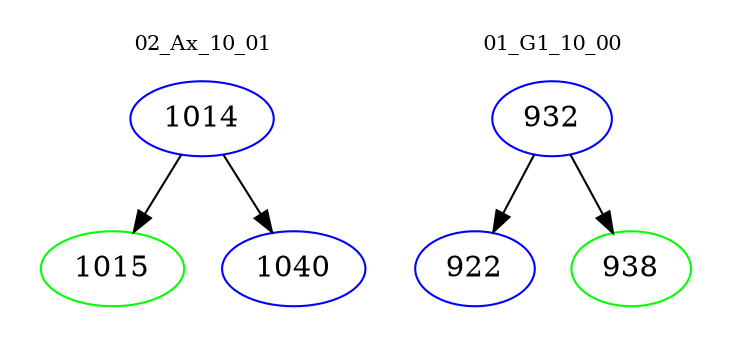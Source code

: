 digraph{
subgraph cluster_0 {
color = white
label = "02_Ax_10_01";
fontsize=10;
T0_1014 [label="1014", color="blue"]
T0_1014 -> T0_1015 [color="black"]
T0_1015 [label="1015", color="green"]
T0_1014 -> T0_1040 [color="black"]
T0_1040 [label="1040", color="blue"]
}
subgraph cluster_1 {
color = white
label = "01_G1_10_00";
fontsize=10;
T1_932 [label="932", color="blue"]
T1_932 -> T1_922 [color="black"]
T1_922 [label="922", color="blue"]
T1_932 -> T1_938 [color="black"]
T1_938 [label="938", color="green"]
}
}
